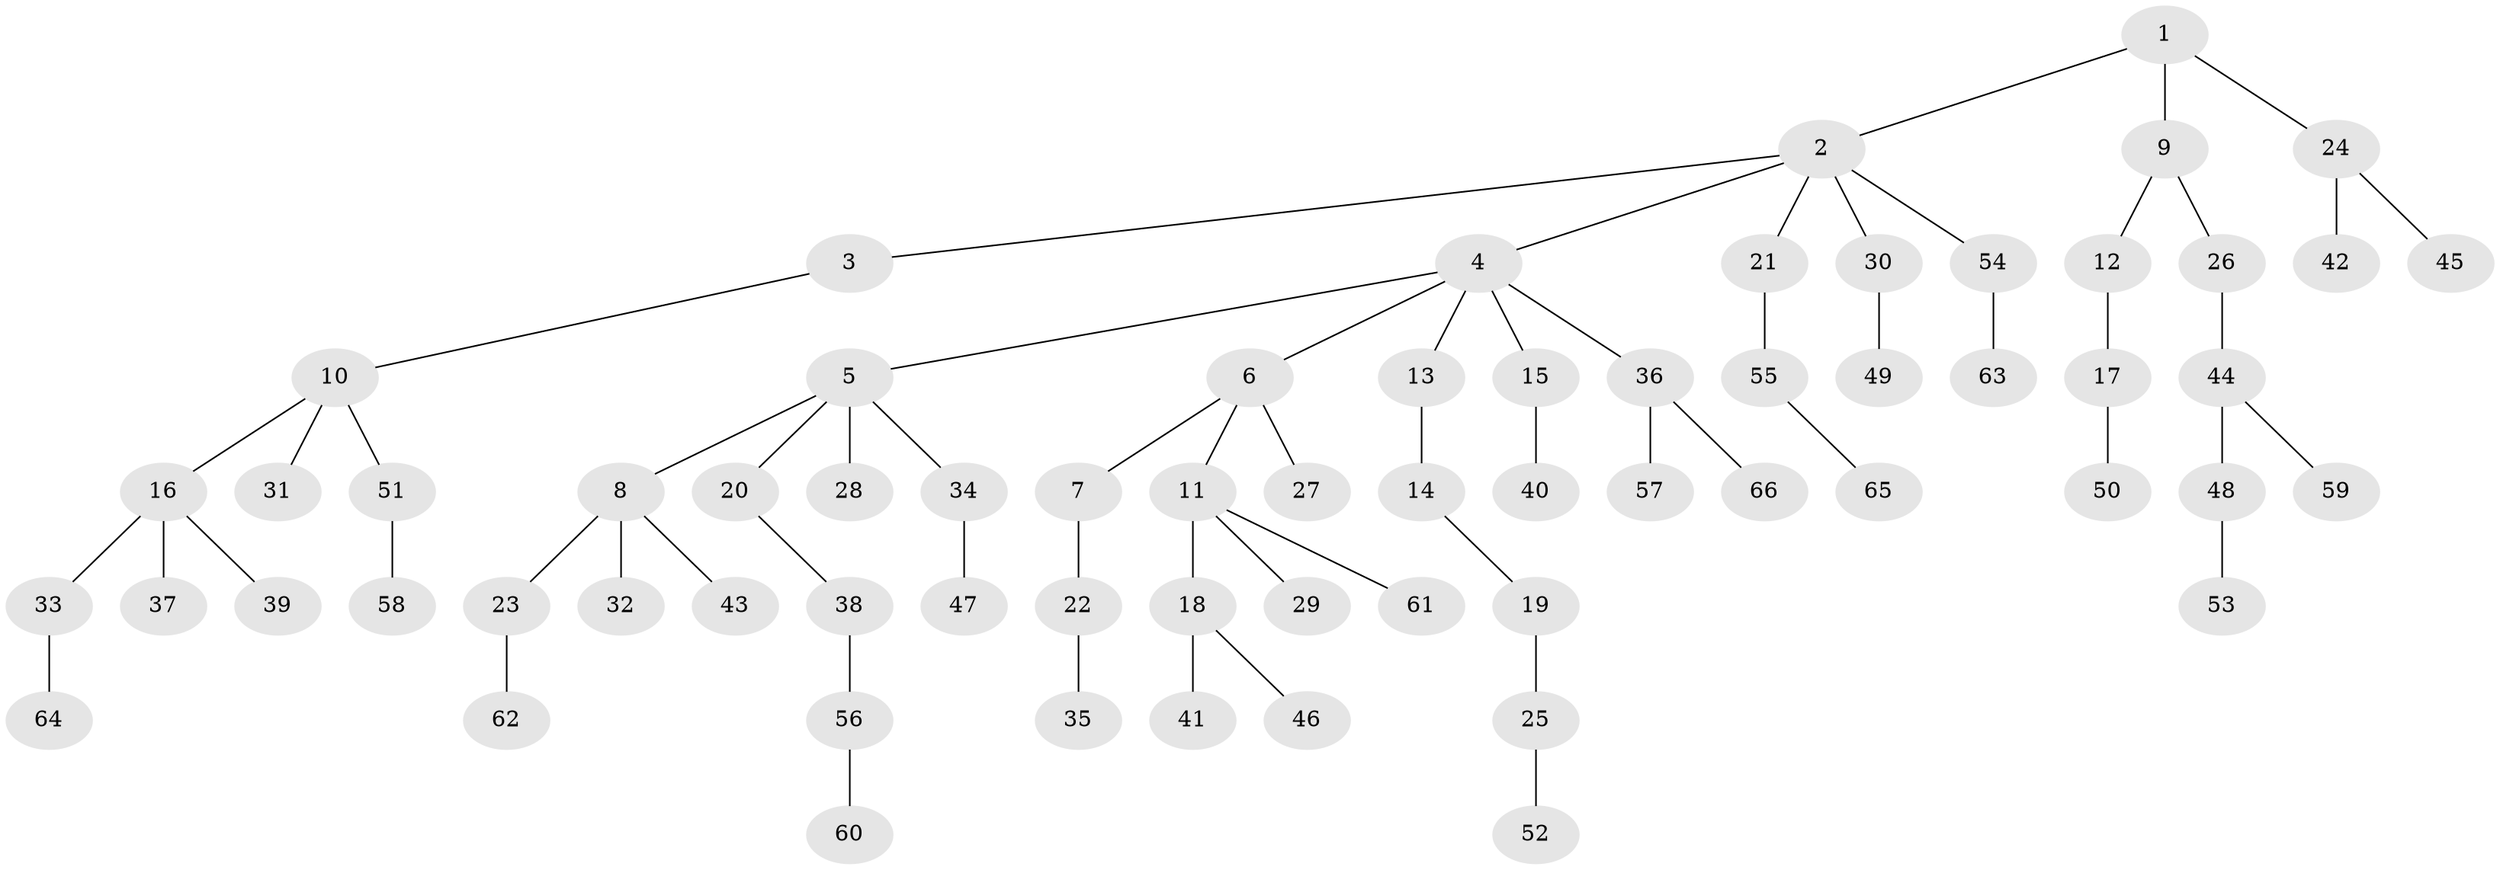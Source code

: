 // Generated by graph-tools (version 1.1) at 2025/11/02/27/25 16:11:27]
// undirected, 66 vertices, 65 edges
graph export_dot {
graph [start="1"]
  node [color=gray90,style=filled];
  1;
  2;
  3;
  4;
  5;
  6;
  7;
  8;
  9;
  10;
  11;
  12;
  13;
  14;
  15;
  16;
  17;
  18;
  19;
  20;
  21;
  22;
  23;
  24;
  25;
  26;
  27;
  28;
  29;
  30;
  31;
  32;
  33;
  34;
  35;
  36;
  37;
  38;
  39;
  40;
  41;
  42;
  43;
  44;
  45;
  46;
  47;
  48;
  49;
  50;
  51;
  52;
  53;
  54;
  55;
  56;
  57;
  58;
  59;
  60;
  61;
  62;
  63;
  64;
  65;
  66;
  1 -- 2;
  1 -- 9;
  1 -- 24;
  2 -- 3;
  2 -- 4;
  2 -- 21;
  2 -- 30;
  2 -- 54;
  3 -- 10;
  4 -- 5;
  4 -- 6;
  4 -- 13;
  4 -- 15;
  4 -- 36;
  5 -- 8;
  5 -- 20;
  5 -- 28;
  5 -- 34;
  6 -- 7;
  6 -- 11;
  6 -- 27;
  7 -- 22;
  8 -- 23;
  8 -- 32;
  8 -- 43;
  9 -- 12;
  9 -- 26;
  10 -- 16;
  10 -- 31;
  10 -- 51;
  11 -- 18;
  11 -- 29;
  11 -- 61;
  12 -- 17;
  13 -- 14;
  14 -- 19;
  15 -- 40;
  16 -- 33;
  16 -- 37;
  16 -- 39;
  17 -- 50;
  18 -- 41;
  18 -- 46;
  19 -- 25;
  20 -- 38;
  21 -- 55;
  22 -- 35;
  23 -- 62;
  24 -- 42;
  24 -- 45;
  25 -- 52;
  26 -- 44;
  30 -- 49;
  33 -- 64;
  34 -- 47;
  36 -- 57;
  36 -- 66;
  38 -- 56;
  44 -- 48;
  44 -- 59;
  48 -- 53;
  51 -- 58;
  54 -- 63;
  55 -- 65;
  56 -- 60;
}
